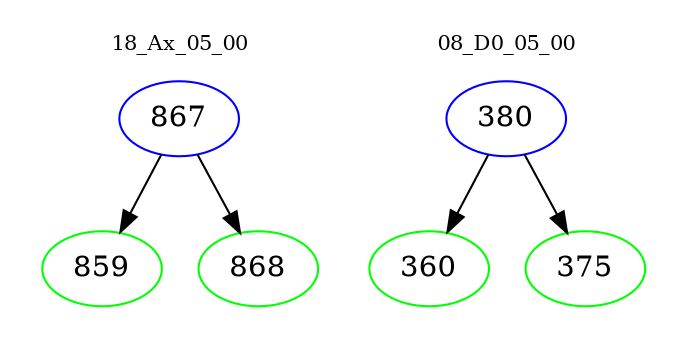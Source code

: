 digraph{
subgraph cluster_0 {
color = white
label = "18_Ax_05_00";
fontsize=10;
T0_867 [label="867", color="blue"]
T0_867 -> T0_859 [color="black"]
T0_859 [label="859", color="green"]
T0_867 -> T0_868 [color="black"]
T0_868 [label="868", color="green"]
}
subgraph cluster_1 {
color = white
label = "08_D0_05_00";
fontsize=10;
T1_380 [label="380", color="blue"]
T1_380 -> T1_360 [color="black"]
T1_360 [label="360", color="green"]
T1_380 -> T1_375 [color="black"]
T1_375 [label="375", color="green"]
}
}
